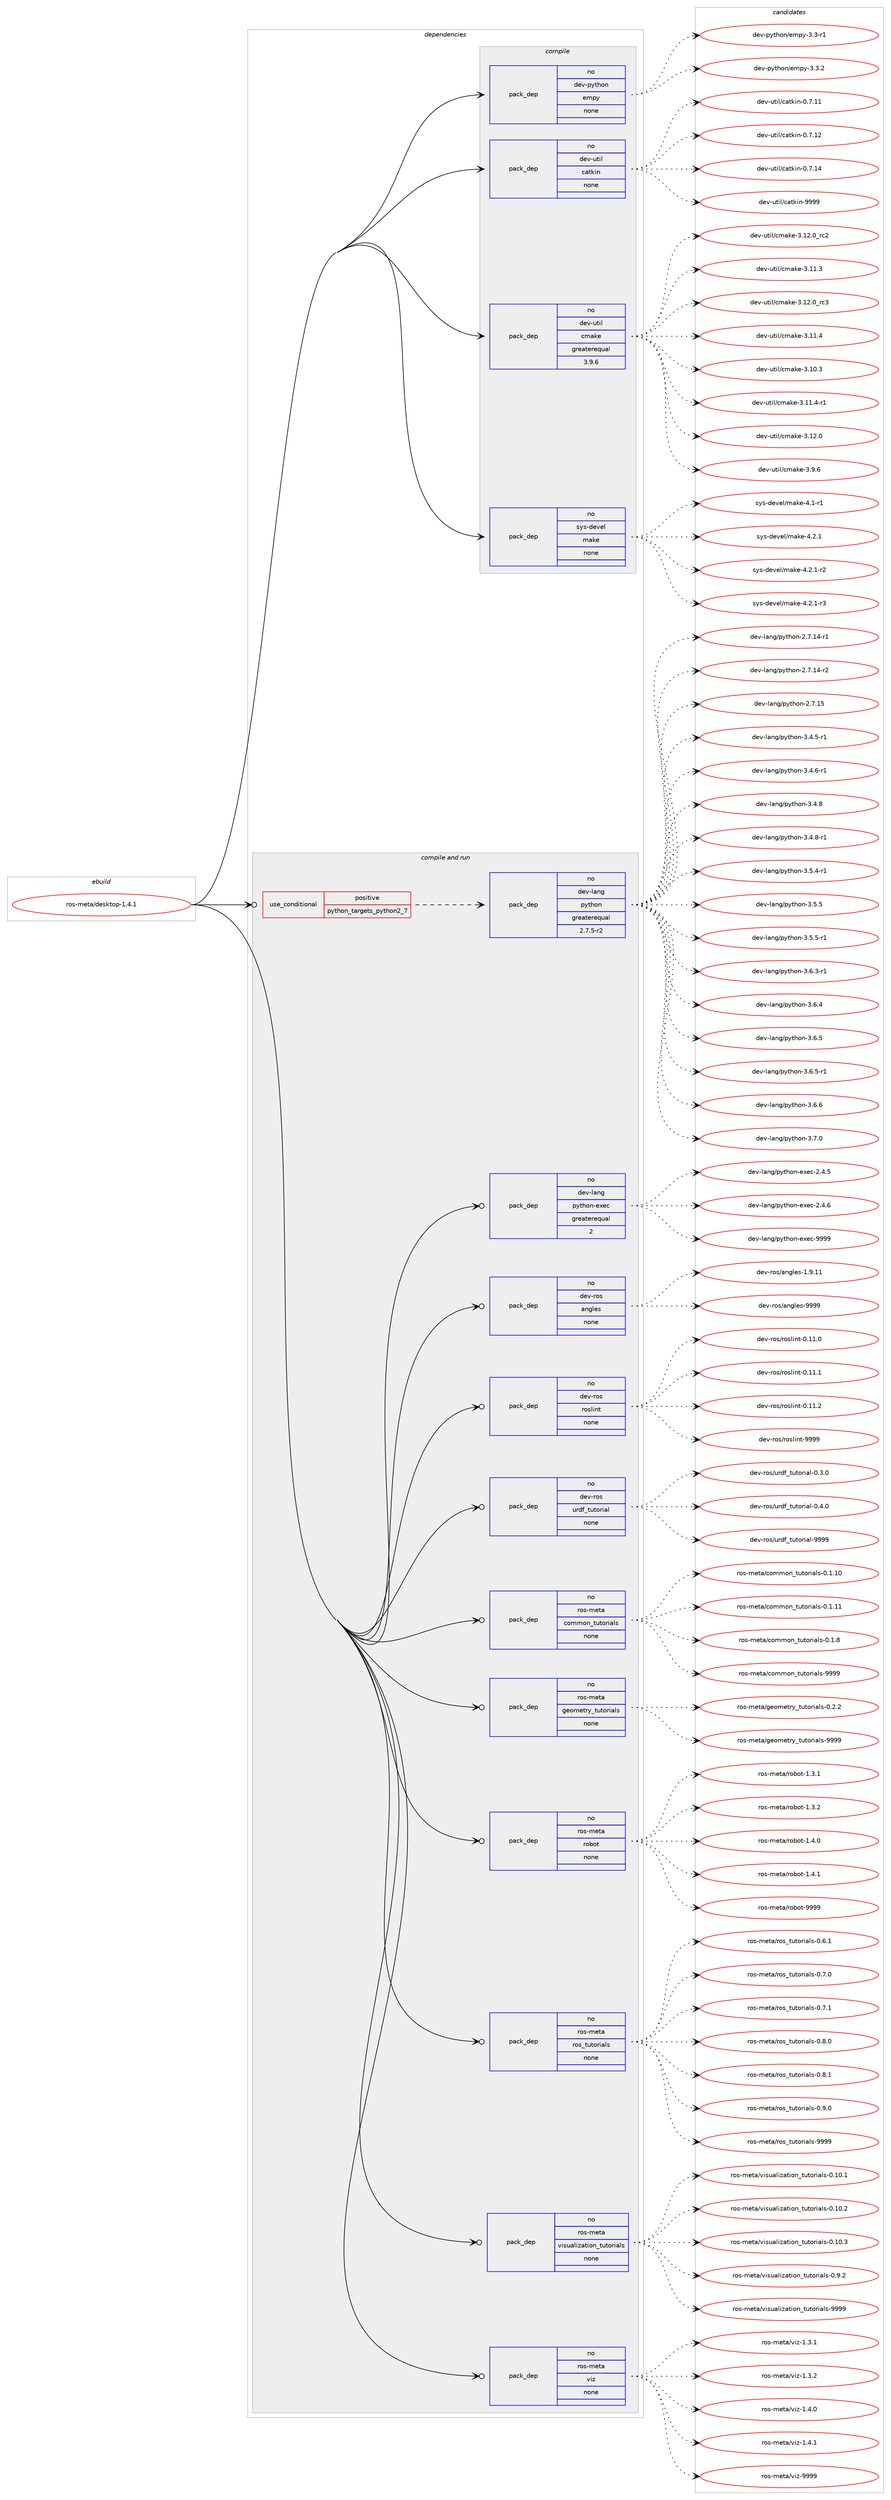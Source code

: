 digraph prolog {

# *************
# Graph options
# *************

newrank=true;
concentrate=true;
compound=true;
graph [rankdir=LR,fontname=Helvetica,fontsize=10,ranksep=1.5];#, ranksep=2.5, nodesep=0.2];
edge  [arrowhead=vee];
node  [fontname=Helvetica,fontsize=10];

# **********
# The ebuild
# **********

subgraph cluster_leftcol {
color=gray;
rank=same;
label=<<i>ebuild</i>>;
id [label="ros-meta/desktop-1.4.1", color=red, width=4, href="../ros-meta/desktop-1.4.1.svg"];
}

# ****************
# The dependencies
# ****************

subgraph cluster_midcol {
color=gray;
label=<<i>dependencies</i>>;
subgraph cluster_compile {
fillcolor="#eeeeee";
style=filled;
label=<<i>compile</i>>;
subgraph pack986 {
dependency1421 [label=<<TABLE BORDER="0" CELLBORDER="1" CELLSPACING="0" CELLPADDING="4" WIDTH="220"><TR><TD ROWSPAN="6" CELLPADDING="30">pack_dep</TD></TR><TR><TD WIDTH="110">no</TD></TR><TR><TD>dev-python</TD></TR><TR><TD>empy</TD></TR><TR><TD>none</TD></TR><TR><TD></TD></TR></TABLE>>, shape=none, color=blue];
}
id:e -> dependency1421:w [weight=20,style="solid",arrowhead="vee"];
subgraph pack987 {
dependency1422 [label=<<TABLE BORDER="0" CELLBORDER="1" CELLSPACING="0" CELLPADDING="4" WIDTH="220"><TR><TD ROWSPAN="6" CELLPADDING="30">pack_dep</TD></TR><TR><TD WIDTH="110">no</TD></TR><TR><TD>dev-util</TD></TR><TR><TD>catkin</TD></TR><TR><TD>none</TD></TR><TR><TD></TD></TR></TABLE>>, shape=none, color=blue];
}
id:e -> dependency1422:w [weight=20,style="solid",arrowhead="vee"];
subgraph pack988 {
dependency1423 [label=<<TABLE BORDER="0" CELLBORDER="1" CELLSPACING="0" CELLPADDING="4" WIDTH="220"><TR><TD ROWSPAN="6" CELLPADDING="30">pack_dep</TD></TR><TR><TD WIDTH="110">no</TD></TR><TR><TD>dev-util</TD></TR><TR><TD>cmake</TD></TR><TR><TD>greaterequal</TD></TR><TR><TD>3.9.6</TD></TR></TABLE>>, shape=none, color=blue];
}
id:e -> dependency1423:w [weight=20,style="solid",arrowhead="vee"];
subgraph pack989 {
dependency1424 [label=<<TABLE BORDER="0" CELLBORDER="1" CELLSPACING="0" CELLPADDING="4" WIDTH="220"><TR><TD ROWSPAN="6" CELLPADDING="30">pack_dep</TD></TR><TR><TD WIDTH="110">no</TD></TR><TR><TD>sys-devel</TD></TR><TR><TD>make</TD></TR><TR><TD>none</TD></TR><TR><TD></TD></TR></TABLE>>, shape=none, color=blue];
}
id:e -> dependency1424:w [weight=20,style="solid",arrowhead="vee"];
}
subgraph cluster_compileandrun {
fillcolor="#eeeeee";
style=filled;
label=<<i>compile and run</i>>;
subgraph cond404 {
dependency1425 [label=<<TABLE BORDER="0" CELLBORDER="1" CELLSPACING="0" CELLPADDING="4"><TR><TD ROWSPAN="3" CELLPADDING="10">use_conditional</TD></TR><TR><TD>positive</TD></TR><TR><TD>python_targets_python2_7</TD></TR></TABLE>>, shape=none, color=red];
subgraph pack990 {
dependency1426 [label=<<TABLE BORDER="0" CELLBORDER="1" CELLSPACING="0" CELLPADDING="4" WIDTH="220"><TR><TD ROWSPAN="6" CELLPADDING="30">pack_dep</TD></TR><TR><TD WIDTH="110">no</TD></TR><TR><TD>dev-lang</TD></TR><TR><TD>python</TD></TR><TR><TD>greaterequal</TD></TR><TR><TD>2.7.5-r2</TD></TR></TABLE>>, shape=none, color=blue];
}
dependency1425:e -> dependency1426:w [weight=20,style="dashed",arrowhead="vee"];
}
id:e -> dependency1425:w [weight=20,style="solid",arrowhead="odotvee"];
subgraph pack991 {
dependency1427 [label=<<TABLE BORDER="0" CELLBORDER="1" CELLSPACING="0" CELLPADDING="4" WIDTH="220"><TR><TD ROWSPAN="6" CELLPADDING="30">pack_dep</TD></TR><TR><TD WIDTH="110">no</TD></TR><TR><TD>dev-lang</TD></TR><TR><TD>python-exec</TD></TR><TR><TD>greaterequal</TD></TR><TR><TD>2</TD></TR></TABLE>>, shape=none, color=blue];
}
id:e -> dependency1427:w [weight=20,style="solid",arrowhead="odotvee"];
subgraph pack992 {
dependency1428 [label=<<TABLE BORDER="0" CELLBORDER="1" CELLSPACING="0" CELLPADDING="4" WIDTH="220"><TR><TD ROWSPAN="6" CELLPADDING="30">pack_dep</TD></TR><TR><TD WIDTH="110">no</TD></TR><TR><TD>dev-ros</TD></TR><TR><TD>angles</TD></TR><TR><TD>none</TD></TR><TR><TD></TD></TR></TABLE>>, shape=none, color=blue];
}
id:e -> dependency1428:w [weight=20,style="solid",arrowhead="odotvee"];
subgraph pack993 {
dependency1429 [label=<<TABLE BORDER="0" CELLBORDER="1" CELLSPACING="0" CELLPADDING="4" WIDTH="220"><TR><TD ROWSPAN="6" CELLPADDING="30">pack_dep</TD></TR><TR><TD WIDTH="110">no</TD></TR><TR><TD>dev-ros</TD></TR><TR><TD>roslint</TD></TR><TR><TD>none</TD></TR><TR><TD></TD></TR></TABLE>>, shape=none, color=blue];
}
id:e -> dependency1429:w [weight=20,style="solid",arrowhead="odotvee"];
subgraph pack994 {
dependency1430 [label=<<TABLE BORDER="0" CELLBORDER="1" CELLSPACING="0" CELLPADDING="4" WIDTH="220"><TR><TD ROWSPAN="6" CELLPADDING="30">pack_dep</TD></TR><TR><TD WIDTH="110">no</TD></TR><TR><TD>dev-ros</TD></TR><TR><TD>urdf_tutorial</TD></TR><TR><TD>none</TD></TR><TR><TD></TD></TR></TABLE>>, shape=none, color=blue];
}
id:e -> dependency1430:w [weight=20,style="solid",arrowhead="odotvee"];
subgraph pack995 {
dependency1431 [label=<<TABLE BORDER="0" CELLBORDER="1" CELLSPACING="0" CELLPADDING="4" WIDTH="220"><TR><TD ROWSPAN="6" CELLPADDING="30">pack_dep</TD></TR><TR><TD WIDTH="110">no</TD></TR><TR><TD>ros-meta</TD></TR><TR><TD>common_tutorials</TD></TR><TR><TD>none</TD></TR><TR><TD></TD></TR></TABLE>>, shape=none, color=blue];
}
id:e -> dependency1431:w [weight=20,style="solid",arrowhead="odotvee"];
subgraph pack996 {
dependency1432 [label=<<TABLE BORDER="0" CELLBORDER="1" CELLSPACING="0" CELLPADDING="4" WIDTH="220"><TR><TD ROWSPAN="6" CELLPADDING="30">pack_dep</TD></TR><TR><TD WIDTH="110">no</TD></TR><TR><TD>ros-meta</TD></TR><TR><TD>geometry_tutorials</TD></TR><TR><TD>none</TD></TR><TR><TD></TD></TR></TABLE>>, shape=none, color=blue];
}
id:e -> dependency1432:w [weight=20,style="solid",arrowhead="odotvee"];
subgraph pack997 {
dependency1433 [label=<<TABLE BORDER="0" CELLBORDER="1" CELLSPACING="0" CELLPADDING="4" WIDTH="220"><TR><TD ROWSPAN="6" CELLPADDING="30">pack_dep</TD></TR><TR><TD WIDTH="110">no</TD></TR><TR><TD>ros-meta</TD></TR><TR><TD>robot</TD></TR><TR><TD>none</TD></TR><TR><TD></TD></TR></TABLE>>, shape=none, color=blue];
}
id:e -> dependency1433:w [weight=20,style="solid",arrowhead="odotvee"];
subgraph pack998 {
dependency1434 [label=<<TABLE BORDER="0" CELLBORDER="1" CELLSPACING="0" CELLPADDING="4" WIDTH="220"><TR><TD ROWSPAN="6" CELLPADDING="30">pack_dep</TD></TR><TR><TD WIDTH="110">no</TD></TR><TR><TD>ros-meta</TD></TR><TR><TD>ros_tutorials</TD></TR><TR><TD>none</TD></TR><TR><TD></TD></TR></TABLE>>, shape=none, color=blue];
}
id:e -> dependency1434:w [weight=20,style="solid",arrowhead="odotvee"];
subgraph pack999 {
dependency1435 [label=<<TABLE BORDER="0" CELLBORDER="1" CELLSPACING="0" CELLPADDING="4" WIDTH="220"><TR><TD ROWSPAN="6" CELLPADDING="30">pack_dep</TD></TR><TR><TD WIDTH="110">no</TD></TR><TR><TD>ros-meta</TD></TR><TR><TD>visualization_tutorials</TD></TR><TR><TD>none</TD></TR><TR><TD></TD></TR></TABLE>>, shape=none, color=blue];
}
id:e -> dependency1435:w [weight=20,style="solid",arrowhead="odotvee"];
subgraph pack1000 {
dependency1436 [label=<<TABLE BORDER="0" CELLBORDER="1" CELLSPACING="0" CELLPADDING="4" WIDTH="220"><TR><TD ROWSPAN="6" CELLPADDING="30">pack_dep</TD></TR><TR><TD WIDTH="110">no</TD></TR><TR><TD>ros-meta</TD></TR><TR><TD>viz</TD></TR><TR><TD>none</TD></TR><TR><TD></TD></TR></TABLE>>, shape=none, color=blue];
}
id:e -> dependency1436:w [weight=20,style="solid",arrowhead="odotvee"];
}
subgraph cluster_run {
fillcolor="#eeeeee";
style=filled;
label=<<i>run</i>>;
}
}

# **************
# The candidates
# **************

subgraph cluster_choices {
rank=same;
color=gray;
label=<<i>candidates</i>>;

subgraph choice986 {
color=black;
nodesep=1;
choice1001011184511212111610411111047101109112121455146514511449 [label="dev-python/empy-3.3-r1", color=red, width=4,href="../dev-python/empy-3.3-r1.svg"];
choice1001011184511212111610411111047101109112121455146514650 [label="dev-python/empy-3.3.2", color=red, width=4,href="../dev-python/empy-3.3.2.svg"];
dependency1421:e -> choice1001011184511212111610411111047101109112121455146514511449:w [style=dotted,weight="100"];
dependency1421:e -> choice1001011184511212111610411111047101109112121455146514650:w [style=dotted,weight="100"];
}
subgraph choice987 {
color=black;
nodesep=1;
choice1001011184511711610510847999711610710511045484655464949 [label="dev-util/catkin-0.7.11", color=red, width=4,href="../dev-util/catkin-0.7.11.svg"];
choice1001011184511711610510847999711610710511045484655464950 [label="dev-util/catkin-0.7.12", color=red, width=4,href="../dev-util/catkin-0.7.12.svg"];
choice1001011184511711610510847999711610710511045484655464952 [label="dev-util/catkin-0.7.14", color=red, width=4,href="../dev-util/catkin-0.7.14.svg"];
choice100101118451171161051084799971161071051104557575757 [label="dev-util/catkin-9999", color=red, width=4,href="../dev-util/catkin-9999.svg"];
dependency1422:e -> choice1001011184511711610510847999711610710511045484655464949:w [style=dotted,weight="100"];
dependency1422:e -> choice1001011184511711610510847999711610710511045484655464950:w [style=dotted,weight="100"];
dependency1422:e -> choice1001011184511711610510847999711610710511045484655464952:w [style=dotted,weight="100"];
dependency1422:e -> choice100101118451171161051084799971161071051104557575757:w [style=dotted,weight="100"];
}
subgraph choice988 {
color=black;
nodesep=1;
choice1001011184511711610510847991099710710145514649504648951149950 [label="dev-util/cmake-3.12.0_rc2", color=red, width=4,href="../dev-util/cmake-3.12.0_rc2.svg"];
choice1001011184511711610510847991099710710145514649494651 [label="dev-util/cmake-3.11.3", color=red, width=4,href="../dev-util/cmake-3.11.3.svg"];
choice1001011184511711610510847991099710710145514649504648951149951 [label="dev-util/cmake-3.12.0_rc3", color=red, width=4,href="../dev-util/cmake-3.12.0_rc3.svg"];
choice1001011184511711610510847991099710710145514649494652 [label="dev-util/cmake-3.11.4", color=red, width=4,href="../dev-util/cmake-3.11.4.svg"];
choice1001011184511711610510847991099710710145514649484651 [label="dev-util/cmake-3.10.3", color=red, width=4,href="../dev-util/cmake-3.10.3.svg"];
choice10010111845117116105108479910997107101455146494946524511449 [label="dev-util/cmake-3.11.4-r1", color=red, width=4,href="../dev-util/cmake-3.11.4-r1.svg"];
choice1001011184511711610510847991099710710145514649504648 [label="dev-util/cmake-3.12.0", color=red, width=4,href="../dev-util/cmake-3.12.0.svg"];
choice10010111845117116105108479910997107101455146574654 [label="dev-util/cmake-3.9.6", color=red, width=4,href="../dev-util/cmake-3.9.6.svg"];
dependency1423:e -> choice1001011184511711610510847991099710710145514649504648951149950:w [style=dotted,weight="100"];
dependency1423:e -> choice1001011184511711610510847991099710710145514649494651:w [style=dotted,weight="100"];
dependency1423:e -> choice1001011184511711610510847991099710710145514649504648951149951:w [style=dotted,weight="100"];
dependency1423:e -> choice1001011184511711610510847991099710710145514649494652:w [style=dotted,weight="100"];
dependency1423:e -> choice1001011184511711610510847991099710710145514649484651:w [style=dotted,weight="100"];
dependency1423:e -> choice10010111845117116105108479910997107101455146494946524511449:w [style=dotted,weight="100"];
dependency1423:e -> choice1001011184511711610510847991099710710145514649504648:w [style=dotted,weight="100"];
dependency1423:e -> choice10010111845117116105108479910997107101455146574654:w [style=dotted,weight="100"];
}
subgraph choice989 {
color=black;
nodesep=1;
choice115121115451001011181011084710997107101455246494511449 [label="sys-devel/make-4.1-r1", color=red, width=4,href="../sys-devel/make-4.1-r1.svg"];
choice115121115451001011181011084710997107101455246504649 [label="sys-devel/make-4.2.1", color=red, width=4,href="../sys-devel/make-4.2.1.svg"];
choice1151211154510010111810110847109971071014552465046494511450 [label="sys-devel/make-4.2.1-r2", color=red, width=4,href="../sys-devel/make-4.2.1-r2.svg"];
choice1151211154510010111810110847109971071014552465046494511451 [label="sys-devel/make-4.2.1-r3", color=red, width=4,href="../sys-devel/make-4.2.1-r3.svg"];
dependency1424:e -> choice115121115451001011181011084710997107101455246494511449:w [style=dotted,weight="100"];
dependency1424:e -> choice115121115451001011181011084710997107101455246504649:w [style=dotted,weight="100"];
dependency1424:e -> choice1151211154510010111810110847109971071014552465046494511450:w [style=dotted,weight="100"];
dependency1424:e -> choice1151211154510010111810110847109971071014552465046494511451:w [style=dotted,weight="100"];
}
subgraph choice990 {
color=black;
nodesep=1;
choice100101118451089711010347112121116104111110455046554649524511449 [label="dev-lang/python-2.7.14-r1", color=red, width=4,href="../dev-lang/python-2.7.14-r1.svg"];
choice100101118451089711010347112121116104111110455046554649524511450 [label="dev-lang/python-2.7.14-r2", color=red, width=4,href="../dev-lang/python-2.7.14-r2.svg"];
choice10010111845108971101034711212111610411111045504655464953 [label="dev-lang/python-2.7.15", color=red, width=4,href="../dev-lang/python-2.7.15.svg"];
choice1001011184510897110103471121211161041111104551465246534511449 [label="dev-lang/python-3.4.5-r1", color=red, width=4,href="../dev-lang/python-3.4.5-r1.svg"];
choice1001011184510897110103471121211161041111104551465246544511449 [label="dev-lang/python-3.4.6-r1", color=red, width=4,href="../dev-lang/python-3.4.6-r1.svg"];
choice100101118451089711010347112121116104111110455146524656 [label="dev-lang/python-3.4.8", color=red, width=4,href="../dev-lang/python-3.4.8.svg"];
choice1001011184510897110103471121211161041111104551465246564511449 [label="dev-lang/python-3.4.8-r1", color=red, width=4,href="../dev-lang/python-3.4.8-r1.svg"];
choice1001011184510897110103471121211161041111104551465346524511449 [label="dev-lang/python-3.5.4-r1", color=red, width=4,href="../dev-lang/python-3.5.4-r1.svg"];
choice100101118451089711010347112121116104111110455146534653 [label="dev-lang/python-3.5.5", color=red, width=4,href="../dev-lang/python-3.5.5.svg"];
choice1001011184510897110103471121211161041111104551465346534511449 [label="dev-lang/python-3.5.5-r1", color=red, width=4,href="../dev-lang/python-3.5.5-r1.svg"];
choice1001011184510897110103471121211161041111104551465446514511449 [label="dev-lang/python-3.6.3-r1", color=red, width=4,href="../dev-lang/python-3.6.3-r1.svg"];
choice100101118451089711010347112121116104111110455146544652 [label="dev-lang/python-3.6.4", color=red, width=4,href="../dev-lang/python-3.6.4.svg"];
choice100101118451089711010347112121116104111110455146544653 [label="dev-lang/python-3.6.5", color=red, width=4,href="../dev-lang/python-3.6.5.svg"];
choice1001011184510897110103471121211161041111104551465446534511449 [label="dev-lang/python-3.6.5-r1", color=red, width=4,href="../dev-lang/python-3.6.5-r1.svg"];
choice100101118451089711010347112121116104111110455146544654 [label="dev-lang/python-3.6.6", color=red, width=4,href="../dev-lang/python-3.6.6.svg"];
choice100101118451089711010347112121116104111110455146554648 [label="dev-lang/python-3.7.0", color=red, width=4,href="../dev-lang/python-3.7.0.svg"];
dependency1426:e -> choice100101118451089711010347112121116104111110455046554649524511449:w [style=dotted,weight="100"];
dependency1426:e -> choice100101118451089711010347112121116104111110455046554649524511450:w [style=dotted,weight="100"];
dependency1426:e -> choice10010111845108971101034711212111610411111045504655464953:w [style=dotted,weight="100"];
dependency1426:e -> choice1001011184510897110103471121211161041111104551465246534511449:w [style=dotted,weight="100"];
dependency1426:e -> choice1001011184510897110103471121211161041111104551465246544511449:w [style=dotted,weight="100"];
dependency1426:e -> choice100101118451089711010347112121116104111110455146524656:w [style=dotted,weight="100"];
dependency1426:e -> choice1001011184510897110103471121211161041111104551465246564511449:w [style=dotted,weight="100"];
dependency1426:e -> choice1001011184510897110103471121211161041111104551465346524511449:w [style=dotted,weight="100"];
dependency1426:e -> choice100101118451089711010347112121116104111110455146534653:w [style=dotted,weight="100"];
dependency1426:e -> choice1001011184510897110103471121211161041111104551465346534511449:w [style=dotted,weight="100"];
dependency1426:e -> choice1001011184510897110103471121211161041111104551465446514511449:w [style=dotted,weight="100"];
dependency1426:e -> choice100101118451089711010347112121116104111110455146544652:w [style=dotted,weight="100"];
dependency1426:e -> choice100101118451089711010347112121116104111110455146544653:w [style=dotted,weight="100"];
dependency1426:e -> choice1001011184510897110103471121211161041111104551465446534511449:w [style=dotted,weight="100"];
dependency1426:e -> choice100101118451089711010347112121116104111110455146544654:w [style=dotted,weight="100"];
dependency1426:e -> choice100101118451089711010347112121116104111110455146554648:w [style=dotted,weight="100"];
}
subgraph choice991 {
color=black;
nodesep=1;
choice1001011184510897110103471121211161041111104510112010199455046524653 [label="dev-lang/python-exec-2.4.5", color=red, width=4,href="../dev-lang/python-exec-2.4.5.svg"];
choice1001011184510897110103471121211161041111104510112010199455046524654 [label="dev-lang/python-exec-2.4.6", color=red, width=4,href="../dev-lang/python-exec-2.4.6.svg"];
choice10010111845108971101034711212111610411111045101120101994557575757 [label="dev-lang/python-exec-9999", color=red, width=4,href="../dev-lang/python-exec-9999.svg"];
dependency1427:e -> choice1001011184510897110103471121211161041111104510112010199455046524653:w [style=dotted,weight="100"];
dependency1427:e -> choice1001011184510897110103471121211161041111104510112010199455046524654:w [style=dotted,weight="100"];
dependency1427:e -> choice10010111845108971101034711212111610411111045101120101994557575757:w [style=dotted,weight="100"];
}
subgraph choice992 {
color=black;
nodesep=1;
choice10010111845114111115479711010310810111545494657464949 [label="dev-ros/angles-1.9.11", color=red, width=4,href="../dev-ros/angles-1.9.11.svg"];
choice1001011184511411111547971101031081011154557575757 [label="dev-ros/angles-9999", color=red, width=4,href="../dev-ros/angles-9999.svg"];
dependency1428:e -> choice10010111845114111115479711010310810111545494657464949:w [style=dotted,weight="100"];
dependency1428:e -> choice1001011184511411111547971101031081011154557575757:w [style=dotted,weight="100"];
}
subgraph choice993 {
color=black;
nodesep=1;
choice100101118451141111154711411111510810511011645484649494648 [label="dev-ros/roslint-0.11.0", color=red, width=4,href="../dev-ros/roslint-0.11.0.svg"];
choice100101118451141111154711411111510810511011645484649494649 [label="dev-ros/roslint-0.11.1", color=red, width=4,href="../dev-ros/roslint-0.11.1.svg"];
choice100101118451141111154711411111510810511011645484649494650 [label="dev-ros/roslint-0.11.2", color=red, width=4,href="../dev-ros/roslint-0.11.2.svg"];
choice10010111845114111115471141111151081051101164557575757 [label="dev-ros/roslint-9999", color=red, width=4,href="../dev-ros/roslint-9999.svg"];
dependency1429:e -> choice100101118451141111154711411111510810511011645484649494648:w [style=dotted,weight="100"];
dependency1429:e -> choice100101118451141111154711411111510810511011645484649494649:w [style=dotted,weight="100"];
dependency1429:e -> choice100101118451141111154711411111510810511011645484649494650:w [style=dotted,weight="100"];
dependency1429:e -> choice10010111845114111115471141111151081051101164557575757:w [style=dotted,weight="100"];
}
subgraph choice994 {
color=black;
nodesep=1;
choice10010111845114111115471171141001029511611711611111410597108454846514648 [label="dev-ros/urdf_tutorial-0.3.0", color=red, width=4,href="../dev-ros/urdf_tutorial-0.3.0.svg"];
choice10010111845114111115471171141001029511611711611111410597108454846524648 [label="dev-ros/urdf_tutorial-0.4.0", color=red, width=4,href="../dev-ros/urdf_tutorial-0.4.0.svg"];
choice100101118451141111154711711410010295116117116111114105971084557575757 [label="dev-ros/urdf_tutorial-9999", color=red, width=4,href="../dev-ros/urdf_tutorial-9999.svg"];
dependency1430:e -> choice10010111845114111115471171141001029511611711611111410597108454846514648:w [style=dotted,weight="100"];
dependency1430:e -> choice10010111845114111115471171141001029511611711611111410597108454846524648:w [style=dotted,weight="100"];
dependency1430:e -> choice100101118451141111154711711410010295116117116111114105971084557575757:w [style=dotted,weight="100"];
}
subgraph choice995 {
color=black;
nodesep=1;
choice11411111545109101116974799111109109111110951161171161111141059710811545484649464948 [label="ros-meta/common_tutorials-0.1.10", color=red, width=4,href="../ros-meta/common_tutorials-0.1.10.svg"];
choice11411111545109101116974799111109109111110951161171161111141059710811545484649464949 [label="ros-meta/common_tutorials-0.1.11", color=red, width=4,href="../ros-meta/common_tutorials-0.1.11.svg"];
choice114111115451091011169747991111091091111109511611711611111410597108115454846494656 [label="ros-meta/common_tutorials-0.1.8", color=red, width=4,href="../ros-meta/common_tutorials-0.1.8.svg"];
choice1141111154510910111697479911110910911111095116117116111114105971081154557575757 [label="ros-meta/common_tutorials-9999", color=red, width=4,href="../ros-meta/common_tutorials-9999.svg"];
dependency1431:e -> choice11411111545109101116974799111109109111110951161171161111141059710811545484649464948:w [style=dotted,weight="100"];
dependency1431:e -> choice11411111545109101116974799111109109111110951161171161111141059710811545484649464949:w [style=dotted,weight="100"];
dependency1431:e -> choice114111115451091011169747991111091091111109511611711611111410597108115454846494656:w [style=dotted,weight="100"];
dependency1431:e -> choice1141111154510910111697479911110910911111095116117116111114105971081154557575757:w [style=dotted,weight="100"];
}
subgraph choice996 {
color=black;
nodesep=1;
choice1141111154510910111697471031011111091011161141219511611711611111410597108115454846504650 [label="ros-meta/geometry_tutorials-0.2.2", color=red, width=4,href="../ros-meta/geometry_tutorials-0.2.2.svg"];
choice11411111545109101116974710310111110910111611412195116117116111114105971081154557575757 [label="ros-meta/geometry_tutorials-9999", color=red, width=4,href="../ros-meta/geometry_tutorials-9999.svg"];
dependency1432:e -> choice1141111154510910111697471031011111091011161141219511611711611111410597108115454846504650:w [style=dotted,weight="100"];
dependency1432:e -> choice11411111545109101116974710310111110910111611412195116117116111114105971081154557575757:w [style=dotted,weight="100"];
}
subgraph choice997 {
color=black;
nodesep=1;
choice11411111545109101116974711411198111116454946514649 [label="ros-meta/robot-1.3.1", color=red, width=4,href="../ros-meta/robot-1.3.1.svg"];
choice11411111545109101116974711411198111116454946514650 [label="ros-meta/robot-1.3.2", color=red, width=4,href="../ros-meta/robot-1.3.2.svg"];
choice11411111545109101116974711411198111116454946524648 [label="ros-meta/robot-1.4.0", color=red, width=4,href="../ros-meta/robot-1.4.0.svg"];
choice11411111545109101116974711411198111116454946524649 [label="ros-meta/robot-1.4.1", color=red, width=4,href="../ros-meta/robot-1.4.1.svg"];
choice114111115451091011169747114111981111164557575757 [label="ros-meta/robot-9999", color=red, width=4,href="../ros-meta/robot-9999.svg"];
dependency1433:e -> choice11411111545109101116974711411198111116454946514649:w [style=dotted,weight="100"];
dependency1433:e -> choice11411111545109101116974711411198111116454946514650:w [style=dotted,weight="100"];
dependency1433:e -> choice11411111545109101116974711411198111116454946524648:w [style=dotted,weight="100"];
dependency1433:e -> choice11411111545109101116974711411198111116454946524649:w [style=dotted,weight="100"];
dependency1433:e -> choice114111115451091011169747114111981111164557575757:w [style=dotted,weight="100"];
}
subgraph choice998 {
color=black;
nodesep=1;
choice1141111154510910111697471141111159511611711611111410597108115454846544649 [label="ros-meta/ros_tutorials-0.6.1", color=red, width=4,href="../ros-meta/ros_tutorials-0.6.1.svg"];
choice1141111154510910111697471141111159511611711611111410597108115454846554648 [label="ros-meta/ros_tutorials-0.7.0", color=red, width=4,href="../ros-meta/ros_tutorials-0.7.0.svg"];
choice1141111154510910111697471141111159511611711611111410597108115454846554649 [label="ros-meta/ros_tutorials-0.7.1", color=red, width=4,href="../ros-meta/ros_tutorials-0.7.1.svg"];
choice1141111154510910111697471141111159511611711611111410597108115454846564648 [label="ros-meta/ros_tutorials-0.8.0", color=red, width=4,href="../ros-meta/ros_tutorials-0.8.0.svg"];
choice1141111154510910111697471141111159511611711611111410597108115454846564649 [label="ros-meta/ros_tutorials-0.8.1", color=red, width=4,href="../ros-meta/ros_tutorials-0.8.1.svg"];
choice1141111154510910111697471141111159511611711611111410597108115454846574648 [label="ros-meta/ros_tutorials-0.9.0", color=red, width=4,href="../ros-meta/ros_tutorials-0.9.0.svg"];
choice11411111545109101116974711411111595116117116111114105971081154557575757 [label="ros-meta/ros_tutorials-9999", color=red, width=4,href="../ros-meta/ros_tutorials-9999.svg"];
dependency1434:e -> choice1141111154510910111697471141111159511611711611111410597108115454846544649:w [style=dotted,weight="100"];
dependency1434:e -> choice1141111154510910111697471141111159511611711611111410597108115454846554648:w [style=dotted,weight="100"];
dependency1434:e -> choice1141111154510910111697471141111159511611711611111410597108115454846554649:w [style=dotted,weight="100"];
dependency1434:e -> choice1141111154510910111697471141111159511611711611111410597108115454846564648:w [style=dotted,weight="100"];
dependency1434:e -> choice1141111154510910111697471141111159511611711611111410597108115454846564649:w [style=dotted,weight="100"];
dependency1434:e -> choice1141111154510910111697471141111159511611711611111410597108115454846574648:w [style=dotted,weight="100"];
dependency1434:e -> choice11411111545109101116974711411111595116117116111114105971081154557575757:w [style=dotted,weight="100"];
}
subgraph choice999 {
color=black;
nodesep=1;
choice1141111154510910111697471181051151179710810512297116105111110951161171161111141059710811545484649484649 [label="ros-meta/visualization_tutorials-0.10.1", color=red, width=4,href="../ros-meta/visualization_tutorials-0.10.1.svg"];
choice1141111154510910111697471181051151179710810512297116105111110951161171161111141059710811545484649484650 [label="ros-meta/visualization_tutorials-0.10.2", color=red, width=4,href="../ros-meta/visualization_tutorials-0.10.2.svg"];
choice1141111154510910111697471181051151179710810512297116105111110951161171161111141059710811545484649484651 [label="ros-meta/visualization_tutorials-0.10.3", color=red, width=4,href="../ros-meta/visualization_tutorials-0.10.3.svg"];
choice11411111545109101116974711810511511797108105122971161051111109511611711611111410597108115454846574650 [label="ros-meta/visualization_tutorials-0.9.2", color=red, width=4,href="../ros-meta/visualization_tutorials-0.9.2.svg"];
choice114111115451091011169747118105115117971081051229711610511111095116117116111114105971081154557575757 [label="ros-meta/visualization_tutorials-9999", color=red, width=4,href="../ros-meta/visualization_tutorials-9999.svg"];
dependency1435:e -> choice1141111154510910111697471181051151179710810512297116105111110951161171161111141059710811545484649484649:w [style=dotted,weight="100"];
dependency1435:e -> choice1141111154510910111697471181051151179710810512297116105111110951161171161111141059710811545484649484650:w [style=dotted,weight="100"];
dependency1435:e -> choice1141111154510910111697471181051151179710810512297116105111110951161171161111141059710811545484649484651:w [style=dotted,weight="100"];
dependency1435:e -> choice11411111545109101116974711810511511797108105122971161051111109511611711611111410597108115454846574650:w [style=dotted,weight="100"];
dependency1435:e -> choice114111115451091011169747118105115117971081051229711610511111095116117116111114105971081154557575757:w [style=dotted,weight="100"];
}
subgraph choice1000 {
color=black;
nodesep=1;
choice114111115451091011169747118105122454946514649 [label="ros-meta/viz-1.3.1", color=red, width=4,href="../ros-meta/viz-1.3.1.svg"];
choice114111115451091011169747118105122454946514650 [label="ros-meta/viz-1.3.2", color=red, width=4,href="../ros-meta/viz-1.3.2.svg"];
choice114111115451091011169747118105122454946524648 [label="ros-meta/viz-1.4.0", color=red, width=4,href="../ros-meta/viz-1.4.0.svg"];
choice114111115451091011169747118105122454946524649 [label="ros-meta/viz-1.4.1", color=red, width=4,href="../ros-meta/viz-1.4.1.svg"];
choice1141111154510910111697471181051224557575757 [label="ros-meta/viz-9999", color=red, width=4,href="../ros-meta/viz-9999.svg"];
dependency1436:e -> choice114111115451091011169747118105122454946514649:w [style=dotted,weight="100"];
dependency1436:e -> choice114111115451091011169747118105122454946514650:w [style=dotted,weight="100"];
dependency1436:e -> choice114111115451091011169747118105122454946524648:w [style=dotted,weight="100"];
dependency1436:e -> choice114111115451091011169747118105122454946524649:w [style=dotted,weight="100"];
dependency1436:e -> choice1141111154510910111697471181051224557575757:w [style=dotted,weight="100"];
}
}

}

